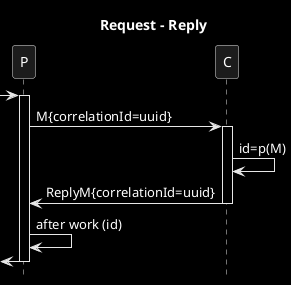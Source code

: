 @startuml
title Request - Reply
hide footbox
skinparam monochrome reverse
->P
activate P
P->C: M{correlationId=uuid}
activate C
C->C: id=p(M)
C->P: ReplyM{correlationId=uuid}
deactivate C
P->P: after work (id)
<-P
deactivate P
@enduml

